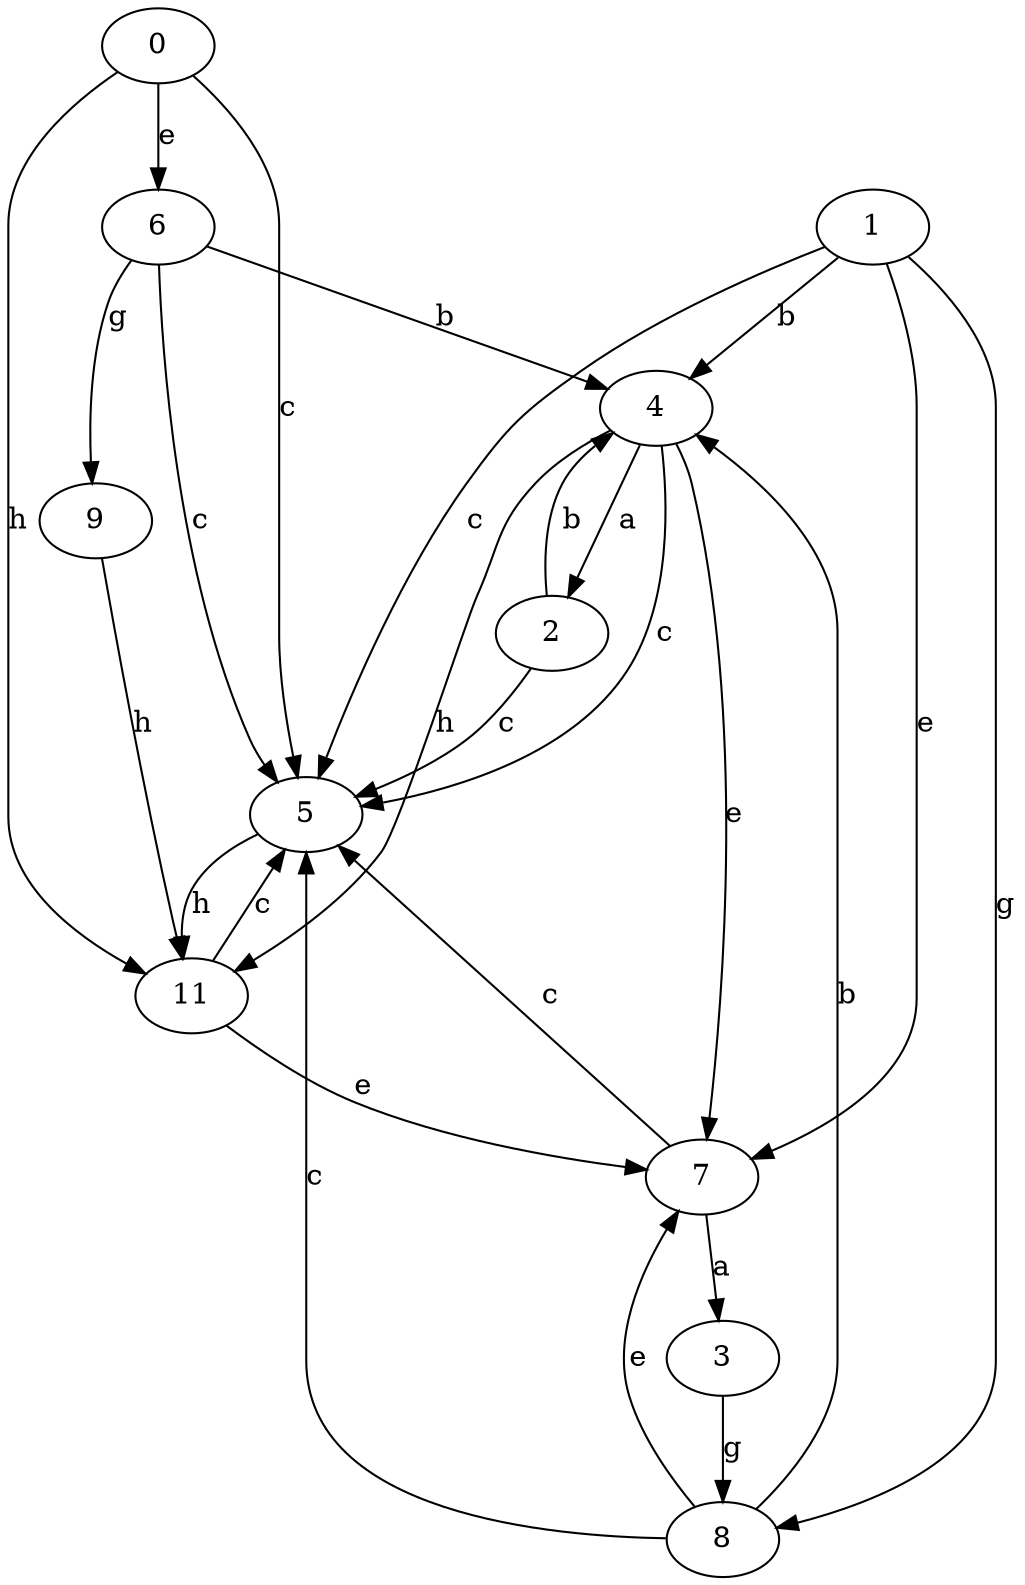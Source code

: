 strict digraph  {
1;
2;
0;
3;
4;
5;
6;
7;
8;
9;
11;
1 -> 4  [label=b];
1 -> 5  [label=c];
1 -> 7  [label=e];
1 -> 8  [label=g];
2 -> 4  [label=b];
2 -> 5  [label=c];
0 -> 5  [label=c];
0 -> 6  [label=e];
0 -> 11  [label=h];
3 -> 8  [label=g];
4 -> 2  [label=a];
4 -> 5  [label=c];
4 -> 7  [label=e];
4 -> 11  [label=h];
5 -> 11  [label=h];
6 -> 4  [label=b];
6 -> 5  [label=c];
6 -> 9  [label=g];
7 -> 3  [label=a];
7 -> 5  [label=c];
8 -> 4  [label=b];
8 -> 5  [label=c];
8 -> 7  [label=e];
9 -> 11  [label=h];
11 -> 5  [label=c];
11 -> 7  [label=e];
}
